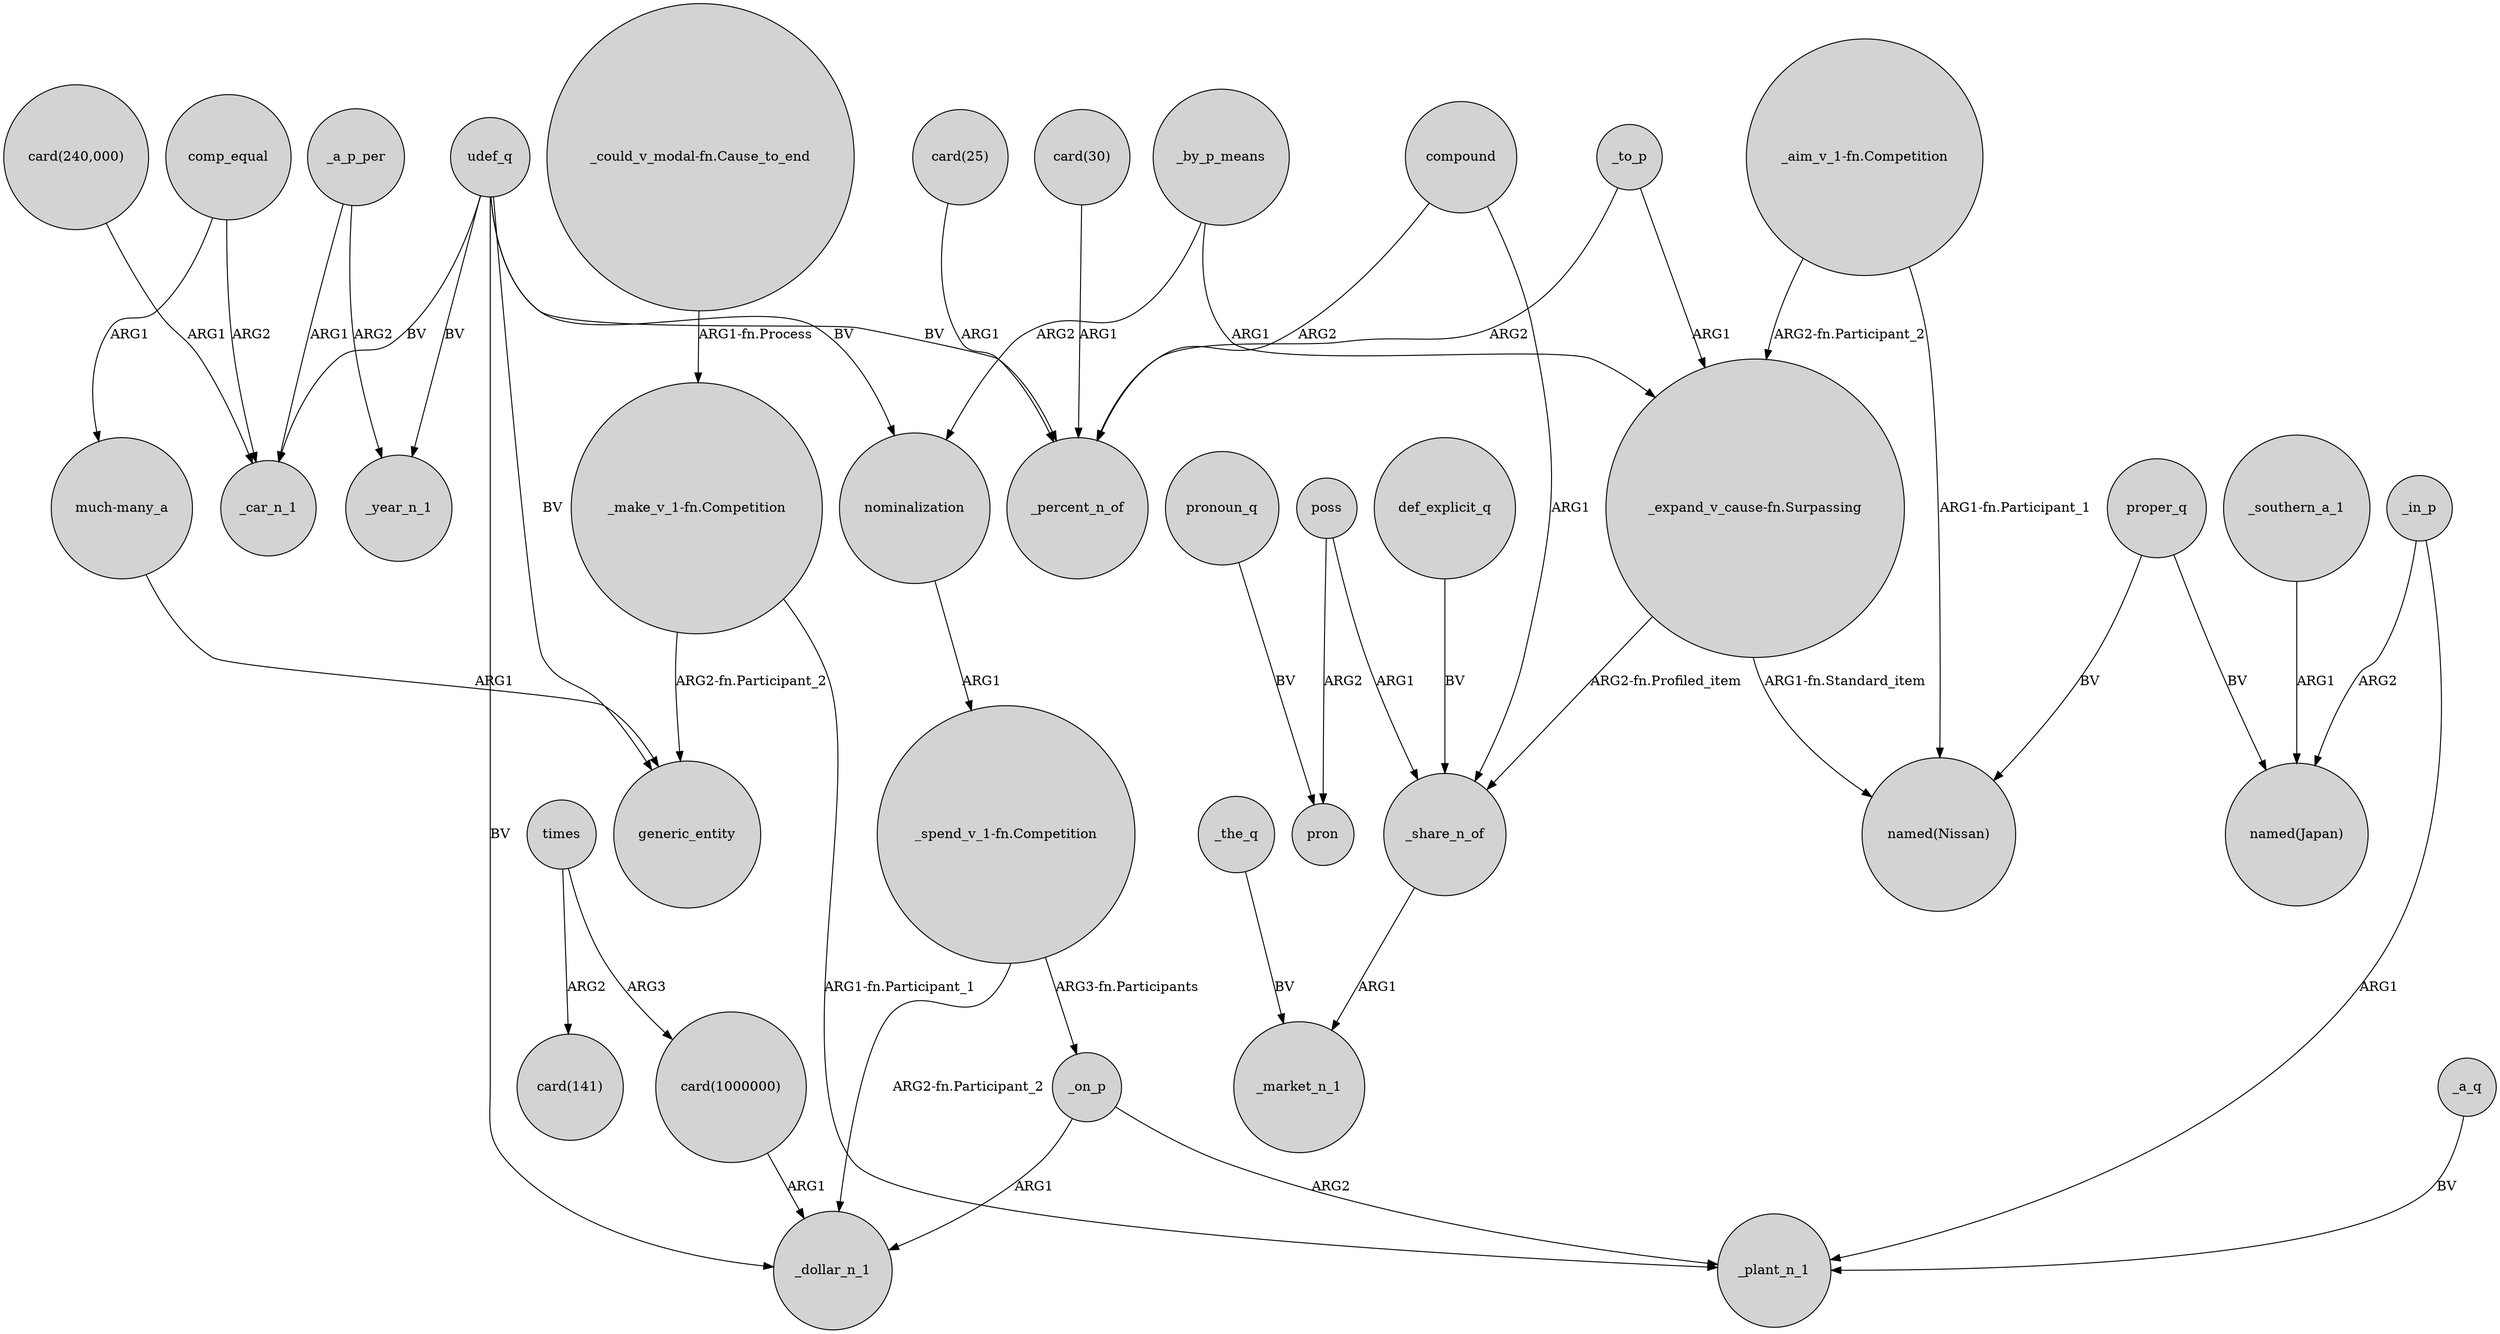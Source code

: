 digraph {
	node [shape=circle style=filled]
	"_spend_v_1-fn.Competition" -> _dollar_n_1 [label="ARG2-fn.Participant_2"]
	"card(240,000)" -> _car_n_1 [label=ARG1]
	"_make_v_1-fn.Competition" -> generic_entity [label="ARG2-fn.Participant_2"]
	"_aim_v_1-fn.Competition" -> "_expand_v_cause-fn.Surpassing" [label="ARG2-fn.Participant_2"]
	_by_p_means -> "_expand_v_cause-fn.Surpassing" [label=ARG1]
	compound -> _share_n_of [label=ARG1]
	_on_p -> _dollar_n_1 [label=ARG1]
	_a_q -> _plant_n_1 [label=BV]
	"_could_v_modal-fn.Cause_to_end" -> "_make_v_1-fn.Competition" [label="ARG1-fn.Process"]
	udef_q -> nominalization [label=BV]
	"card(25)" -> _percent_n_of [label=ARG1]
	def_explicit_q -> _share_n_of [label=BV]
	times -> "card(1000000)" [label=ARG3]
	_a_p_per -> _year_n_1 [label=ARG2]
	"_make_v_1-fn.Competition" -> _plant_n_1 [label="ARG1-fn.Participant_1"]
	_to_p -> _percent_n_of [label=ARG2]
	_share_n_of -> _market_n_1 [label=ARG1]
	udef_q -> generic_entity [label=BV]
	_the_q -> _market_n_1 [label=BV]
	nominalization -> "_spend_v_1-fn.Competition" [label=ARG1]
	comp_equal -> "much-many_a" [label=ARG1]
	pronoun_q -> pron [label=BV]
	_on_p -> _plant_n_1 [label=ARG2]
	poss -> pron [label=ARG2]
	_in_p -> _plant_n_1 [label=ARG1]
	udef_q -> _percent_n_of [label=BV]
	"much-many_a" -> generic_entity [label=ARG1]
	"_expand_v_cause-fn.Surpassing" -> "named(Nissan)" [label="ARG1-fn.Standard_item"]
	poss -> _share_n_of [label=ARG1]
	_by_p_means -> nominalization [label=ARG2]
	compound -> _percent_n_of [label=ARG2]
	"card(30)" -> _percent_n_of [label=ARG1]
	proper_q -> "named(Japan)" [label=BV]
	udef_q -> _car_n_1 [label=BV]
	udef_q -> _dollar_n_1 [label=BV]
	"card(1000000)" -> _dollar_n_1 [label=ARG1]
	"_aim_v_1-fn.Competition" -> "named(Nissan)" [label="ARG1-fn.Participant_1"]
	_southern_a_1 -> "named(Japan)" [label=ARG1]
	udef_q -> _year_n_1 [label=BV]
	_in_p -> "named(Japan)" [label=ARG2]
	_to_p -> "_expand_v_cause-fn.Surpassing" [label=ARG1]
	comp_equal -> _car_n_1 [label=ARG2]
	times -> "card(141)" [label=ARG2]
	"_expand_v_cause-fn.Surpassing" -> _share_n_of [label="ARG2-fn.Profiled_item"]
	_a_p_per -> _car_n_1 [label=ARG1]
	proper_q -> "named(Nissan)" [label=BV]
	"_spend_v_1-fn.Competition" -> _on_p [label="ARG3-fn.Participants"]
}
